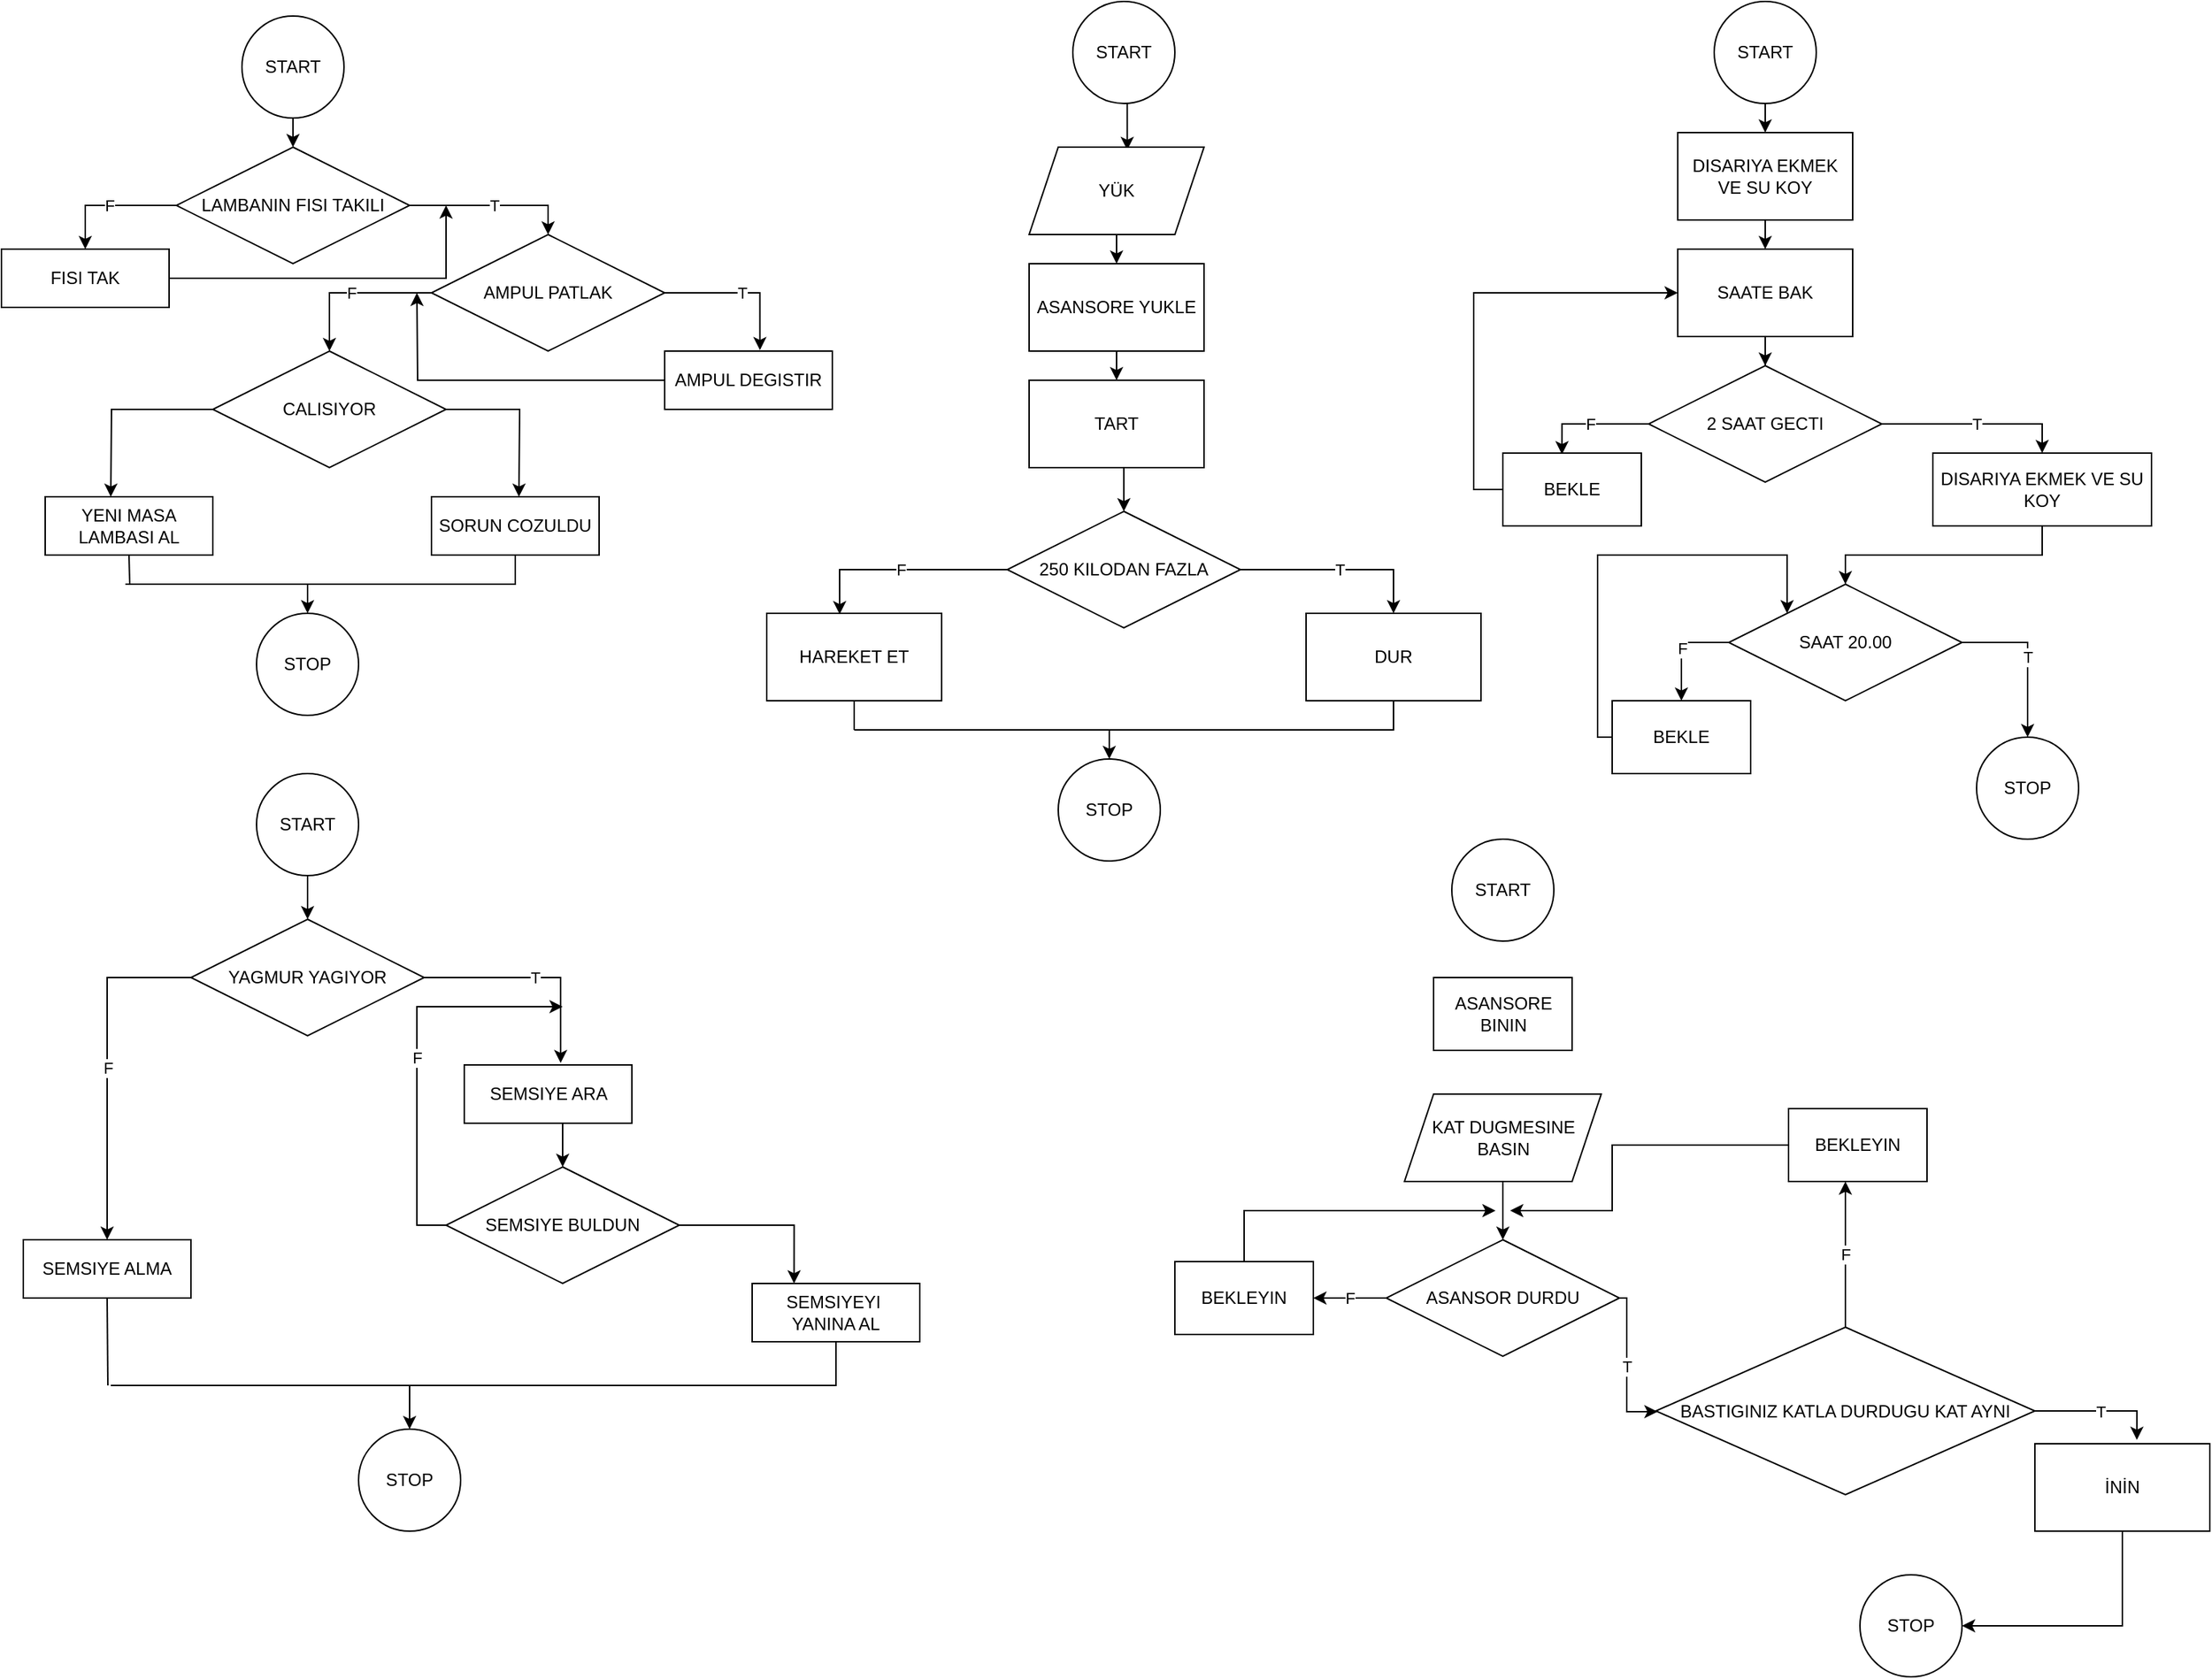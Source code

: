<mxfile version="20.2.7" type="device"><diagram id="C5RBs43oDa-KdzZeNtuy" name="Page-1"><mxGraphModel dx="782" dy="428" grid="1" gridSize="10" guides="1" tooltips="1" connect="1" arrows="1" fold="1" page="1" pageScale="1" pageWidth="827" pageHeight="1169" math="0" shadow="0"><root><mxCell id="WIyWlLk6GJQsqaUBKTNV-0"/><mxCell id="WIyWlLk6GJQsqaUBKTNV-1" parent="WIyWlLk6GJQsqaUBKTNV-0"/><mxCell id="bGt_AUszJIFecFMo_jyy-6" style="edgeStyle=orthogonalEdgeStyle;rounded=0;orthogonalLoop=1;jettySize=auto;html=1;exitX=0.5;exitY=1;exitDx=0;exitDy=0;entryX=0.5;entryY=0;entryDx=0;entryDy=0;" parent="WIyWlLk6GJQsqaUBKTNV-1" source="bGt_AUszJIFecFMo_jyy-2" target="bGt_AUszJIFecFMo_jyy-3" edge="1"><mxGeometry relative="1" as="geometry"/></mxCell><mxCell id="bGt_AUszJIFecFMo_jyy-2" value="START" style="ellipse;whiteSpace=wrap;html=1;aspect=fixed;" parent="WIyWlLk6GJQsqaUBKTNV-1" vertex="1"><mxGeometry x="180" y="20" width="70" height="70" as="geometry"/></mxCell><mxCell id="bGt_AUszJIFecFMo_jyy-5" value="F" style="edgeStyle=orthogonalEdgeStyle;rounded=0;orthogonalLoop=1;jettySize=auto;html=1;exitX=0;exitY=0.5;exitDx=0;exitDy=0;entryX=0.5;entryY=0;entryDx=0;entryDy=0;" parent="WIyWlLk6GJQsqaUBKTNV-1" source="bGt_AUszJIFecFMo_jyy-3" target="bGt_AUszJIFecFMo_jyy-4" edge="1"><mxGeometry relative="1" as="geometry"/></mxCell><mxCell id="bGt_AUszJIFecFMo_jyy-9" value="T" style="edgeStyle=orthogonalEdgeStyle;rounded=0;orthogonalLoop=1;jettySize=auto;html=1;exitX=1;exitY=0.5;exitDx=0;exitDy=0;entryX=0.5;entryY=0;entryDx=0;entryDy=0;" parent="WIyWlLk6GJQsqaUBKTNV-1" source="bGt_AUszJIFecFMo_jyy-3" target="bGt_AUszJIFecFMo_jyy-8" edge="1"><mxGeometry relative="1" as="geometry"/></mxCell><mxCell id="bGt_AUszJIFecFMo_jyy-3" value="LAMBANIN FISI TAKILI" style="rhombus;whiteSpace=wrap;html=1;" parent="WIyWlLk6GJQsqaUBKTNV-1" vertex="1"><mxGeometry x="135" y="110" width="160" height="80" as="geometry"/></mxCell><mxCell id="bGt_AUszJIFecFMo_jyy-10" style="edgeStyle=orthogonalEdgeStyle;rounded=0;orthogonalLoop=1;jettySize=auto;html=1;exitX=1;exitY=0.5;exitDx=0;exitDy=0;" parent="WIyWlLk6GJQsqaUBKTNV-1" source="bGt_AUszJIFecFMo_jyy-4" edge="1"><mxGeometry relative="1" as="geometry"><mxPoint x="320" y="150" as="targetPoint"/><Array as="points"><mxPoint x="320" y="200"/><mxPoint x="320" y="150"/></Array></mxGeometry></mxCell><mxCell id="bGt_AUszJIFecFMo_jyy-4" value="FISI TAK" style="rounded=0;whiteSpace=wrap;html=1;" parent="WIyWlLk6GJQsqaUBKTNV-1" vertex="1"><mxGeometry x="15" y="180" width="115" height="40" as="geometry"/></mxCell><mxCell id="bGt_AUszJIFecFMo_jyy-14" value="T" style="edgeStyle=orthogonalEdgeStyle;rounded=0;orthogonalLoop=1;jettySize=auto;html=1;exitX=1;exitY=0.5;exitDx=0;exitDy=0;entryX=0.568;entryY=-0.017;entryDx=0;entryDy=0;entryPerimeter=0;" parent="WIyWlLk6GJQsqaUBKTNV-1" source="bGt_AUszJIFecFMo_jyy-8" target="bGt_AUszJIFecFMo_jyy-13" edge="1"><mxGeometry relative="1" as="geometry"/></mxCell><mxCell id="bGt_AUszJIFecFMo_jyy-16" value="F" style="edgeStyle=orthogonalEdgeStyle;rounded=0;orthogonalLoop=1;jettySize=auto;html=1;exitX=0;exitY=0.5;exitDx=0;exitDy=0;entryX=0.5;entryY=0;entryDx=0;entryDy=0;" parent="WIyWlLk6GJQsqaUBKTNV-1" source="bGt_AUszJIFecFMo_jyy-8" target="bGt_AUszJIFecFMo_jyy-15" edge="1"><mxGeometry relative="1" as="geometry"/></mxCell><mxCell id="bGt_AUszJIFecFMo_jyy-8" value="AMPUL PATLAK" style="rhombus;whiteSpace=wrap;html=1;" parent="WIyWlLk6GJQsqaUBKTNV-1" vertex="1"><mxGeometry x="310" y="170" width="160" height="80" as="geometry"/></mxCell><mxCell id="bGt_AUszJIFecFMo_jyy-17" style="edgeStyle=orthogonalEdgeStyle;rounded=0;orthogonalLoop=1;jettySize=auto;html=1;exitX=0;exitY=0.5;exitDx=0;exitDy=0;" parent="WIyWlLk6GJQsqaUBKTNV-1" source="bGt_AUszJIFecFMo_jyy-13" edge="1"><mxGeometry relative="1" as="geometry"><mxPoint x="300" y="210" as="targetPoint"/></mxGeometry></mxCell><mxCell id="bGt_AUszJIFecFMo_jyy-13" value="AMPUL DEGISTIR" style="rounded=0;whiteSpace=wrap;html=1;" parent="WIyWlLk6GJQsqaUBKTNV-1" vertex="1"><mxGeometry x="470" y="250" width="115" height="40" as="geometry"/></mxCell><mxCell id="bGt_AUszJIFecFMo_jyy-18" style="edgeStyle=orthogonalEdgeStyle;rounded=0;orthogonalLoop=1;jettySize=auto;html=1;exitX=1;exitY=0.5;exitDx=0;exitDy=0;" parent="WIyWlLk6GJQsqaUBKTNV-1" source="bGt_AUszJIFecFMo_jyy-15" edge="1"><mxGeometry relative="1" as="geometry"><mxPoint x="370" y="350" as="targetPoint"/></mxGeometry></mxCell><mxCell id="bGt_AUszJIFecFMo_jyy-20" style="edgeStyle=orthogonalEdgeStyle;rounded=0;orthogonalLoop=1;jettySize=auto;html=1;exitX=0;exitY=0.5;exitDx=0;exitDy=0;" parent="WIyWlLk6GJQsqaUBKTNV-1" source="bGt_AUszJIFecFMo_jyy-15" edge="1"><mxGeometry relative="1" as="geometry"><mxPoint x="90" y="350" as="targetPoint"/></mxGeometry></mxCell><mxCell id="bGt_AUszJIFecFMo_jyy-15" value="CALISIYOR" style="rhombus;whiteSpace=wrap;html=1;" parent="WIyWlLk6GJQsqaUBKTNV-1" vertex="1"><mxGeometry x="160" y="250" width="160" height="80" as="geometry"/></mxCell><mxCell id="bGt_AUszJIFecFMo_jyy-23" style="edgeStyle=orthogonalEdgeStyle;rounded=0;orthogonalLoop=1;jettySize=auto;html=1;exitX=0.5;exitY=1;exitDx=0;exitDy=0;entryX=0.5;entryY=0;entryDx=0;entryDy=0;" parent="WIyWlLk6GJQsqaUBKTNV-1" source="bGt_AUszJIFecFMo_jyy-19" target="bGt_AUszJIFecFMo_jyy-22" edge="1"><mxGeometry relative="1" as="geometry"/></mxCell><mxCell id="bGt_AUszJIFecFMo_jyy-19" value="SORUN COZULDU" style="rounded=0;whiteSpace=wrap;html=1;" parent="WIyWlLk6GJQsqaUBKTNV-1" vertex="1"><mxGeometry x="310" y="350" width="115" height="40" as="geometry"/></mxCell><mxCell id="bGt_AUszJIFecFMo_jyy-21" value="YENI MASA LAMBASI AL" style="rounded=0;whiteSpace=wrap;html=1;" parent="WIyWlLk6GJQsqaUBKTNV-1" vertex="1"><mxGeometry x="45" y="350" width="115" height="40" as="geometry"/></mxCell><mxCell id="bGt_AUszJIFecFMo_jyy-22" value="STOP" style="ellipse;whiteSpace=wrap;html=1;aspect=fixed;" parent="WIyWlLk6GJQsqaUBKTNV-1" vertex="1"><mxGeometry x="190" y="430" width="70" height="70" as="geometry"/></mxCell><mxCell id="bGt_AUszJIFecFMo_jyy-24" value="" style="endArrow=none;html=1;rounded=0;entryX=0.5;entryY=1;entryDx=0;entryDy=0;" parent="WIyWlLk6GJQsqaUBKTNV-1" target="bGt_AUszJIFecFMo_jyy-21" edge="1"><mxGeometry width="50" height="50" relative="1" as="geometry"><mxPoint x="103" y="410" as="sourcePoint"/><mxPoint x="390" y="490" as="targetPoint"/></mxGeometry></mxCell><mxCell id="bGt_AUszJIFecFMo_jyy-25" value="" style="endArrow=none;html=1;rounded=0;" parent="WIyWlLk6GJQsqaUBKTNV-1" edge="1"><mxGeometry width="50" height="50" relative="1" as="geometry"><mxPoint x="230" y="410" as="sourcePoint"/><mxPoint x="100" y="410" as="targetPoint"/></mxGeometry></mxCell><mxCell id="bGt_AUszJIFecFMo_jyy-28" style="edgeStyle=orthogonalEdgeStyle;rounded=0;orthogonalLoop=1;jettySize=auto;html=1;exitX=0.5;exitY=1;exitDx=0;exitDy=0;entryX=0.5;entryY=0;entryDx=0;entryDy=0;" parent="WIyWlLk6GJQsqaUBKTNV-1" source="bGt_AUszJIFecFMo_jyy-26" target="bGt_AUszJIFecFMo_jyy-27" edge="1"><mxGeometry relative="1" as="geometry"/></mxCell><mxCell id="bGt_AUszJIFecFMo_jyy-26" value="START" style="ellipse;whiteSpace=wrap;html=1;aspect=fixed;" parent="WIyWlLk6GJQsqaUBKTNV-1" vertex="1"><mxGeometry x="190" y="540" width="70" height="70" as="geometry"/></mxCell><mxCell id="bGt_AUszJIFecFMo_jyy-30" value="F" style="edgeStyle=orthogonalEdgeStyle;rounded=0;orthogonalLoop=1;jettySize=auto;html=1;exitX=0;exitY=0.5;exitDx=0;exitDy=0;" parent="WIyWlLk6GJQsqaUBKTNV-1" source="bGt_AUszJIFecFMo_jyy-27" target="bGt_AUszJIFecFMo_jyy-29" edge="1"><mxGeometry relative="1" as="geometry"/></mxCell><mxCell id="bGt_AUszJIFecFMo_jyy-32" value="T" style="edgeStyle=orthogonalEdgeStyle;rounded=0;orthogonalLoop=1;jettySize=auto;html=1;exitX=1;exitY=0.5;exitDx=0;exitDy=0;entryX=0.575;entryY=-0.033;entryDx=0;entryDy=0;entryPerimeter=0;" parent="WIyWlLk6GJQsqaUBKTNV-1" source="bGt_AUszJIFecFMo_jyy-27" target="bGt_AUszJIFecFMo_jyy-31" edge="1"><mxGeometry relative="1" as="geometry"/></mxCell><mxCell id="bGt_AUszJIFecFMo_jyy-27" value="YAGMUR YAGIYOR" style="rhombus;whiteSpace=wrap;html=1;" parent="WIyWlLk6GJQsqaUBKTNV-1" vertex="1"><mxGeometry x="145" y="640" width="160" height="80" as="geometry"/></mxCell><mxCell id="bGt_AUszJIFecFMo_jyy-29" value="SEMSIYE ALMA" style="rounded=0;whiteSpace=wrap;html=1;" parent="WIyWlLk6GJQsqaUBKTNV-1" vertex="1"><mxGeometry x="30" y="860" width="115" height="40" as="geometry"/></mxCell><mxCell id="bGt_AUszJIFecFMo_jyy-36" style="edgeStyle=orthogonalEdgeStyle;rounded=0;orthogonalLoop=1;jettySize=auto;html=1;exitX=0.5;exitY=1;exitDx=0;exitDy=0;entryX=0.5;entryY=0;entryDx=0;entryDy=0;" parent="WIyWlLk6GJQsqaUBKTNV-1" source="bGt_AUszJIFecFMo_jyy-31" target="bGt_AUszJIFecFMo_jyy-33" edge="1"><mxGeometry relative="1" as="geometry"/></mxCell><mxCell id="bGt_AUszJIFecFMo_jyy-31" value="SEMSIYE ARA" style="rounded=0;whiteSpace=wrap;html=1;" parent="WIyWlLk6GJQsqaUBKTNV-1" vertex="1"><mxGeometry x="332.5" y="740" width="115" height="40" as="geometry"/></mxCell><mxCell id="bGt_AUszJIFecFMo_jyy-35" style="edgeStyle=orthogonalEdgeStyle;rounded=0;orthogonalLoop=1;jettySize=auto;html=1;exitX=1;exitY=0.5;exitDx=0;exitDy=0;entryX=0.25;entryY=0;entryDx=0;entryDy=0;" parent="WIyWlLk6GJQsqaUBKTNV-1" source="bGt_AUszJIFecFMo_jyy-33" target="bGt_AUszJIFecFMo_jyy-34" edge="1"><mxGeometry relative="1" as="geometry"/></mxCell><mxCell id="bGt_AUszJIFecFMo_jyy-37" value="F" style="edgeStyle=orthogonalEdgeStyle;rounded=0;orthogonalLoop=1;jettySize=auto;html=1;exitX=0;exitY=0.5;exitDx=0;exitDy=0;" parent="WIyWlLk6GJQsqaUBKTNV-1" source="bGt_AUszJIFecFMo_jyy-33" edge="1"><mxGeometry relative="1" as="geometry"><mxPoint x="400" y="700" as="targetPoint"/><Array as="points"><mxPoint x="300" y="850"/><mxPoint x="300" y="700"/></Array></mxGeometry></mxCell><mxCell id="bGt_AUszJIFecFMo_jyy-33" value="SEMSIYE BULDUN" style="rhombus;whiteSpace=wrap;html=1;" parent="WIyWlLk6GJQsqaUBKTNV-1" vertex="1"><mxGeometry x="320" y="810" width="160" height="80" as="geometry"/></mxCell><mxCell id="bGt_AUszJIFecFMo_jyy-40" style="edgeStyle=orthogonalEdgeStyle;rounded=0;orthogonalLoop=1;jettySize=auto;html=1;exitX=0.5;exitY=1;exitDx=0;exitDy=0;entryX=0.5;entryY=0;entryDx=0;entryDy=0;" parent="WIyWlLk6GJQsqaUBKTNV-1" source="bGt_AUszJIFecFMo_jyy-34" target="bGt_AUszJIFecFMo_jyy-38" edge="1"><mxGeometry relative="1" as="geometry"/></mxCell><mxCell id="bGt_AUszJIFecFMo_jyy-34" value="SEMSIYEYI&amp;nbsp; YANINA AL" style="rounded=0;whiteSpace=wrap;html=1;" parent="WIyWlLk6GJQsqaUBKTNV-1" vertex="1"><mxGeometry x="530" y="890" width="115" height="40" as="geometry"/></mxCell><mxCell id="bGt_AUszJIFecFMo_jyy-38" value="STOP" style="ellipse;whiteSpace=wrap;html=1;aspect=fixed;" parent="WIyWlLk6GJQsqaUBKTNV-1" vertex="1"><mxGeometry x="260" y="990" width="70" height="70" as="geometry"/></mxCell><mxCell id="bGt_AUszJIFecFMo_jyy-39" value="" style="endArrow=none;html=1;rounded=0;entryX=0.5;entryY=1;entryDx=0;entryDy=0;" parent="WIyWlLk6GJQsqaUBKTNV-1" target="bGt_AUszJIFecFMo_jyy-29" edge="1"><mxGeometry width="50" height="50" relative="1" as="geometry"><mxPoint x="88" y="960" as="sourcePoint"/><mxPoint x="350" y="990" as="targetPoint"/></mxGeometry></mxCell><mxCell id="bGt_AUszJIFecFMo_jyy-41" value="" style="endArrow=none;html=1;rounded=0;" parent="WIyWlLk6GJQsqaUBKTNV-1" edge="1"><mxGeometry width="50" height="50" relative="1" as="geometry"><mxPoint x="90" y="960" as="sourcePoint"/><mxPoint x="300" y="960" as="targetPoint"/></mxGeometry></mxCell><mxCell id="bGt_AUszJIFecFMo_jyy-50" style="edgeStyle=orthogonalEdgeStyle;rounded=0;orthogonalLoop=1;jettySize=auto;html=1;exitX=0.5;exitY=1;exitDx=0;exitDy=0;entryX=0.561;entryY=0.033;entryDx=0;entryDy=0;entryPerimeter=0;" parent="WIyWlLk6GJQsqaUBKTNV-1" source="bGt_AUszJIFecFMo_jyy-43" target="bGt_AUszJIFecFMo_jyy-44" edge="1"><mxGeometry relative="1" as="geometry"/></mxCell><mxCell id="bGt_AUszJIFecFMo_jyy-43" value="START" style="ellipse;whiteSpace=wrap;html=1;aspect=fixed;" parent="WIyWlLk6GJQsqaUBKTNV-1" vertex="1"><mxGeometry x="750" y="10" width="70" height="70" as="geometry"/></mxCell><mxCell id="bGt_AUszJIFecFMo_jyy-48" style="edgeStyle=orthogonalEdgeStyle;rounded=0;orthogonalLoop=1;jettySize=auto;html=1;exitX=0.5;exitY=1;exitDx=0;exitDy=0;entryX=0.5;entryY=0;entryDx=0;entryDy=0;" parent="WIyWlLk6GJQsqaUBKTNV-1" source="bGt_AUszJIFecFMo_jyy-44" target="bGt_AUszJIFecFMo_jyy-45" edge="1"><mxGeometry relative="1" as="geometry"/></mxCell><mxCell id="bGt_AUszJIFecFMo_jyy-44" value="YÜK" style="shape=parallelogram;perimeter=parallelogramPerimeter;whiteSpace=wrap;html=1;fixedSize=1;" parent="WIyWlLk6GJQsqaUBKTNV-1" vertex="1"><mxGeometry x="720" y="110" width="120" height="60" as="geometry"/></mxCell><mxCell id="bGt_AUszJIFecFMo_jyy-51" style="edgeStyle=orthogonalEdgeStyle;rounded=0;orthogonalLoop=1;jettySize=auto;html=1;exitX=0.5;exitY=1;exitDx=0;exitDy=0;entryX=0.5;entryY=0;entryDx=0;entryDy=0;" parent="WIyWlLk6GJQsqaUBKTNV-1" source="bGt_AUszJIFecFMo_jyy-45" target="bGt_AUszJIFecFMo_jyy-46" edge="1"><mxGeometry relative="1" as="geometry"/></mxCell><mxCell id="bGt_AUszJIFecFMo_jyy-45" value="ASANSORE YUKLE" style="rounded=0;whiteSpace=wrap;html=1;" parent="WIyWlLk6GJQsqaUBKTNV-1" vertex="1"><mxGeometry x="720" y="190" width="120" height="60" as="geometry"/></mxCell><mxCell id="bGt_AUszJIFecFMo_jyy-52" style="edgeStyle=orthogonalEdgeStyle;rounded=0;orthogonalLoop=1;jettySize=auto;html=1;exitX=0.5;exitY=1;exitDx=0;exitDy=0;entryX=0.5;entryY=0;entryDx=0;entryDy=0;" parent="WIyWlLk6GJQsqaUBKTNV-1" source="bGt_AUszJIFecFMo_jyy-46" target="bGt_AUszJIFecFMo_jyy-47" edge="1"><mxGeometry relative="1" as="geometry"/></mxCell><mxCell id="bGt_AUszJIFecFMo_jyy-46" value="TART" style="rounded=0;whiteSpace=wrap;html=1;" parent="WIyWlLk6GJQsqaUBKTNV-1" vertex="1"><mxGeometry x="720" y="270" width="120" height="60" as="geometry"/></mxCell><mxCell id="bGt_AUszJIFecFMo_jyy-56" value="F" style="edgeStyle=orthogonalEdgeStyle;rounded=0;orthogonalLoop=1;jettySize=auto;html=1;exitX=0;exitY=0.5;exitDx=0;exitDy=0;entryX=0.417;entryY=0.011;entryDx=0;entryDy=0;entryPerimeter=0;" parent="WIyWlLk6GJQsqaUBKTNV-1" source="bGt_AUszJIFecFMo_jyy-47" target="bGt_AUszJIFecFMo_jyy-54" edge="1"><mxGeometry relative="1" as="geometry"/></mxCell><mxCell id="bGt_AUszJIFecFMo_jyy-57" value="T" style="edgeStyle=orthogonalEdgeStyle;rounded=0;orthogonalLoop=1;jettySize=auto;html=1;exitX=1;exitY=0.5;exitDx=0;exitDy=0;entryX=0.5;entryY=0;entryDx=0;entryDy=0;" parent="WIyWlLk6GJQsqaUBKTNV-1" source="bGt_AUszJIFecFMo_jyy-47" target="bGt_AUszJIFecFMo_jyy-53" edge="1"><mxGeometry relative="1" as="geometry"/></mxCell><mxCell id="bGt_AUszJIFecFMo_jyy-47" value="250 KILODAN FAZLA" style="rhombus;whiteSpace=wrap;html=1;" parent="WIyWlLk6GJQsqaUBKTNV-1" vertex="1"><mxGeometry x="705" y="360" width="160" height="80" as="geometry"/></mxCell><mxCell id="bGt_AUszJIFecFMo_jyy-58" style="edgeStyle=orthogonalEdgeStyle;rounded=0;orthogonalLoop=1;jettySize=auto;html=1;exitX=0.5;exitY=1;exitDx=0;exitDy=0;entryX=0.5;entryY=0;entryDx=0;entryDy=0;" parent="WIyWlLk6GJQsqaUBKTNV-1" source="bGt_AUszJIFecFMo_jyy-53" target="bGt_AUszJIFecFMo_jyy-55" edge="1"><mxGeometry relative="1" as="geometry"/></mxCell><mxCell id="bGt_AUszJIFecFMo_jyy-53" value="DUR" style="rounded=0;whiteSpace=wrap;html=1;" parent="WIyWlLk6GJQsqaUBKTNV-1" vertex="1"><mxGeometry x="910" y="430" width="120" height="60" as="geometry"/></mxCell><mxCell id="bGt_AUszJIFecFMo_jyy-54" value="HAREKET ET" style="rounded=0;whiteSpace=wrap;html=1;" parent="WIyWlLk6GJQsqaUBKTNV-1" vertex="1"><mxGeometry x="540" y="430" width="120" height="60" as="geometry"/></mxCell><mxCell id="bGt_AUszJIFecFMo_jyy-55" value="STOP" style="ellipse;whiteSpace=wrap;html=1;aspect=fixed;" parent="WIyWlLk6GJQsqaUBKTNV-1" vertex="1"><mxGeometry x="740" y="530" width="70" height="70" as="geometry"/></mxCell><mxCell id="bGt_AUszJIFecFMo_jyy-59" value="" style="endArrow=none;html=1;rounded=0;exitX=0.5;exitY=1;exitDx=0;exitDy=0;" parent="WIyWlLk6GJQsqaUBKTNV-1" source="bGt_AUszJIFecFMo_jyy-54" edge="1"><mxGeometry width="50" height="50" relative="1" as="geometry"><mxPoint x="760" y="480" as="sourcePoint"/><mxPoint x="600" y="510" as="targetPoint"/></mxGeometry></mxCell><mxCell id="bGt_AUszJIFecFMo_jyy-60" value="" style="endArrow=none;html=1;rounded=0;" parent="WIyWlLk6GJQsqaUBKTNV-1" edge="1"><mxGeometry width="50" height="50" relative="1" as="geometry"><mxPoint x="600" y="510" as="sourcePoint"/><mxPoint x="780" y="510" as="targetPoint"/></mxGeometry></mxCell><mxCell id="nHkbrfkPzXyQEjpJNmTl-5" style="edgeStyle=orthogonalEdgeStyle;rounded=0;orthogonalLoop=1;jettySize=auto;html=1;exitX=0.5;exitY=1;exitDx=0;exitDy=0;entryX=0.5;entryY=0;entryDx=0;entryDy=0;" edge="1" parent="WIyWlLk6GJQsqaUBKTNV-1" source="bGt_AUszJIFecFMo_jyy-61" target="bGt_AUszJIFecFMo_jyy-62"><mxGeometry relative="1" as="geometry"/></mxCell><mxCell id="bGt_AUszJIFecFMo_jyy-61" value="START" style="ellipse;whiteSpace=wrap;html=1;aspect=fixed;" parent="WIyWlLk6GJQsqaUBKTNV-1" vertex="1"><mxGeometry x="1190" y="10" width="70" height="70" as="geometry"/></mxCell><mxCell id="nHkbrfkPzXyQEjpJNmTl-4" style="edgeStyle=orthogonalEdgeStyle;rounded=0;orthogonalLoop=1;jettySize=auto;html=1;exitX=0.5;exitY=1;exitDx=0;exitDy=0;entryX=0.5;entryY=0;entryDx=0;entryDy=0;" edge="1" parent="WIyWlLk6GJQsqaUBKTNV-1" source="bGt_AUszJIFecFMo_jyy-62" target="bGt_AUszJIFecFMo_jyy-63"><mxGeometry relative="1" as="geometry"/></mxCell><mxCell id="bGt_AUszJIFecFMo_jyy-62" value="DISARIYA EKMEK VE SU KOY" style="rounded=0;whiteSpace=wrap;html=1;" parent="WIyWlLk6GJQsqaUBKTNV-1" vertex="1"><mxGeometry x="1165" y="100" width="120" height="60" as="geometry"/></mxCell><mxCell id="nHkbrfkPzXyQEjpJNmTl-3" style="edgeStyle=orthogonalEdgeStyle;rounded=0;orthogonalLoop=1;jettySize=auto;html=1;exitX=0.5;exitY=1;exitDx=0;exitDy=0;" edge="1" parent="WIyWlLk6GJQsqaUBKTNV-1" source="bGt_AUszJIFecFMo_jyy-63" target="bGt_AUszJIFecFMo_jyy-65"><mxGeometry relative="1" as="geometry"/></mxCell><mxCell id="bGt_AUszJIFecFMo_jyy-63" value="SAATE BAK" style="rounded=0;whiteSpace=wrap;html=1;" parent="WIyWlLk6GJQsqaUBKTNV-1" vertex="1"><mxGeometry x="1165" y="180" width="120" height="60" as="geometry"/></mxCell><mxCell id="nHkbrfkPzXyQEjpJNmTl-1" value="F" style="edgeStyle=orthogonalEdgeStyle;rounded=0;orthogonalLoop=1;jettySize=auto;html=1;exitX=0;exitY=0.5;exitDx=0;exitDy=0;entryX=0.427;entryY=0.017;entryDx=0;entryDy=0;entryPerimeter=0;" edge="1" parent="WIyWlLk6GJQsqaUBKTNV-1" source="bGt_AUszJIFecFMo_jyy-65" target="nHkbrfkPzXyQEjpJNmTl-0"><mxGeometry relative="1" as="geometry"/></mxCell><mxCell id="nHkbrfkPzXyQEjpJNmTl-7" value="T" style="edgeStyle=orthogonalEdgeStyle;rounded=0;orthogonalLoop=1;jettySize=auto;html=1;exitX=1;exitY=0.5;exitDx=0;exitDy=0;entryX=0.5;entryY=0;entryDx=0;entryDy=0;" edge="1" parent="WIyWlLk6GJQsqaUBKTNV-1" source="bGt_AUszJIFecFMo_jyy-65" target="nHkbrfkPzXyQEjpJNmTl-6"><mxGeometry relative="1" as="geometry"/></mxCell><mxCell id="bGt_AUszJIFecFMo_jyy-65" value="2 SAAT GECTI" style="rhombus;whiteSpace=wrap;html=1;" parent="WIyWlLk6GJQsqaUBKTNV-1" vertex="1"><mxGeometry x="1145" y="260" width="160" height="80" as="geometry"/></mxCell><mxCell id="nHkbrfkPzXyQEjpJNmTl-2" style="edgeStyle=orthogonalEdgeStyle;rounded=0;orthogonalLoop=1;jettySize=auto;html=1;exitX=0;exitY=0.5;exitDx=0;exitDy=0;entryX=0;entryY=0.5;entryDx=0;entryDy=0;" edge="1" parent="WIyWlLk6GJQsqaUBKTNV-1" source="nHkbrfkPzXyQEjpJNmTl-0" target="bGt_AUszJIFecFMo_jyy-63"><mxGeometry relative="1" as="geometry"/></mxCell><mxCell id="nHkbrfkPzXyQEjpJNmTl-0" value="BEKLE" style="rounded=0;whiteSpace=wrap;html=1;" vertex="1" parent="WIyWlLk6GJQsqaUBKTNV-1"><mxGeometry x="1045" y="320" width="95" height="50" as="geometry"/></mxCell><mxCell id="nHkbrfkPzXyQEjpJNmTl-9" style="edgeStyle=orthogonalEdgeStyle;rounded=0;orthogonalLoop=1;jettySize=auto;html=1;exitX=0.5;exitY=1;exitDx=0;exitDy=0;entryX=0.5;entryY=0;entryDx=0;entryDy=0;" edge="1" parent="WIyWlLk6GJQsqaUBKTNV-1" source="nHkbrfkPzXyQEjpJNmTl-6" target="nHkbrfkPzXyQEjpJNmTl-8"><mxGeometry relative="1" as="geometry"/></mxCell><mxCell id="nHkbrfkPzXyQEjpJNmTl-6" value="DISARIYA EKMEK VE SU KOY" style="rounded=0;whiteSpace=wrap;html=1;" vertex="1" parent="WIyWlLk6GJQsqaUBKTNV-1"><mxGeometry x="1340" y="320" width="150" height="50" as="geometry"/></mxCell><mxCell id="nHkbrfkPzXyQEjpJNmTl-11" value="F" style="edgeStyle=orthogonalEdgeStyle;rounded=0;orthogonalLoop=1;jettySize=auto;html=1;exitX=0;exitY=0.5;exitDx=0;exitDy=0;entryX=0.5;entryY=0;entryDx=0;entryDy=0;" edge="1" parent="WIyWlLk6GJQsqaUBKTNV-1" source="nHkbrfkPzXyQEjpJNmTl-8" target="nHkbrfkPzXyQEjpJNmTl-10"><mxGeometry relative="1" as="geometry"/></mxCell><mxCell id="nHkbrfkPzXyQEjpJNmTl-14" value="T" style="edgeStyle=orthogonalEdgeStyle;rounded=0;orthogonalLoop=1;jettySize=auto;html=1;exitX=1;exitY=0.5;exitDx=0;exitDy=0;entryX=0.5;entryY=0;entryDx=0;entryDy=0;" edge="1" parent="WIyWlLk6GJQsqaUBKTNV-1" source="nHkbrfkPzXyQEjpJNmTl-8" target="nHkbrfkPzXyQEjpJNmTl-13"><mxGeometry relative="1" as="geometry"/></mxCell><mxCell id="nHkbrfkPzXyQEjpJNmTl-8" value="SAAT 20.00" style="rhombus;whiteSpace=wrap;html=1;" vertex="1" parent="WIyWlLk6GJQsqaUBKTNV-1"><mxGeometry x="1200" y="410" width="160" height="80" as="geometry"/></mxCell><mxCell id="nHkbrfkPzXyQEjpJNmTl-12" style="edgeStyle=orthogonalEdgeStyle;rounded=0;orthogonalLoop=1;jettySize=auto;html=1;exitX=0;exitY=0.5;exitDx=0;exitDy=0;entryX=0;entryY=0;entryDx=0;entryDy=0;" edge="1" parent="WIyWlLk6GJQsqaUBKTNV-1" source="nHkbrfkPzXyQEjpJNmTl-10" target="nHkbrfkPzXyQEjpJNmTl-8"><mxGeometry relative="1" as="geometry"><mxPoint x="1100" y="390" as="targetPoint"/><Array as="points"><mxPoint x="1110" y="515"/><mxPoint x="1110" y="390"/><mxPoint x="1240" y="390"/></Array></mxGeometry></mxCell><mxCell id="nHkbrfkPzXyQEjpJNmTl-10" value="BEKLE" style="rounded=0;whiteSpace=wrap;html=1;" vertex="1" parent="WIyWlLk6GJQsqaUBKTNV-1"><mxGeometry x="1120" y="490" width="95" height="50" as="geometry"/></mxCell><mxCell id="nHkbrfkPzXyQEjpJNmTl-13" value="STOP" style="ellipse;whiteSpace=wrap;html=1;aspect=fixed;" vertex="1" parent="WIyWlLk6GJQsqaUBKTNV-1"><mxGeometry x="1370" y="515" width="70" height="70" as="geometry"/></mxCell><mxCell id="nHkbrfkPzXyQEjpJNmTl-15" value="START" style="ellipse;whiteSpace=wrap;html=1;aspect=fixed;" vertex="1" parent="WIyWlLk6GJQsqaUBKTNV-1"><mxGeometry x="1010" y="585" width="70" height="70" as="geometry"/></mxCell><mxCell id="nHkbrfkPzXyQEjpJNmTl-21" style="edgeStyle=orthogonalEdgeStyle;rounded=0;orthogonalLoop=1;jettySize=auto;html=1;exitX=0.5;exitY=1;exitDx=0;exitDy=0;entryX=0.5;entryY=0;entryDx=0;entryDy=0;" edge="1" parent="WIyWlLk6GJQsqaUBKTNV-1" source="nHkbrfkPzXyQEjpJNmTl-16" target="nHkbrfkPzXyQEjpJNmTl-19"><mxGeometry relative="1" as="geometry"/></mxCell><mxCell id="nHkbrfkPzXyQEjpJNmTl-16" value="KAT DUGMESINE BASIN" style="shape=parallelogram;perimeter=parallelogramPerimeter;whiteSpace=wrap;html=1;fixedSize=1;" vertex="1" parent="WIyWlLk6GJQsqaUBKTNV-1"><mxGeometry x="977.5" y="760" width="135" height="60" as="geometry"/></mxCell><mxCell id="nHkbrfkPzXyQEjpJNmTl-18" value="ASANSORE BININ" style="rounded=0;whiteSpace=wrap;html=1;" vertex="1" parent="WIyWlLk6GJQsqaUBKTNV-1"><mxGeometry x="997.5" y="680" width="95" height="50" as="geometry"/></mxCell><mxCell id="nHkbrfkPzXyQEjpJNmTl-22" value="F" style="edgeStyle=orthogonalEdgeStyle;rounded=0;orthogonalLoop=1;jettySize=auto;html=1;exitX=0;exitY=0.5;exitDx=0;exitDy=0;entryX=1;entryY=0.5;entryDx=0;entryDy=0;" edge="1" parent="WIyWlLk6GJQsqaUBKTNV-1" source="nHkbrfkPzXyQEjpJNmTl-19" target="nHkbrfkPzXyQEjpJNmTl-20"><mxGeometry relative="1" as="geometry"/></mxCell><mxCell id="nHkbrfkPzXyQEjpJNmTl-30" value="T" style="edgeStyle=orthogonalEdgeStyle;rounded=0;orthogonalLoop=1;jettySize=auto;html=1;exitX=1;exitY=0.5;exitDx=0;exitDy=0;" edge="1" parent="WIyWlLk6GJQsqaUBKTNV-1" source="nHkbrfkPzXyQEjpJNmTl-19" target="nHkbrfkPzXyQEjpJNmTl-24"><mxGeometry relative="1" as="geometry"><Array as="points"><mxPoint x="1130" y="900"/><mxPoint x="1130" y="978"/></Array></mxGeometry></mxCell><mxCell id="nHkbrfkPzXyQEjpJNmTl-19" value="ASANSOR DURDU" style="rhombus;whiteSpace=wrap;html=1;" vertex="1" parent="WIyWlLk6GJQsqaUBKTNV-1"><mxGeometry x="965" y="860" width="160" height="80" as="geometry"/></mxCell><mxCell id="nHkbrfkPzXyQEjpJNmTl-23" style="edgeStyle=orthogonalEdgeStyle;rounded=0;orthogonalLoop=1;jettySize=auto;html=1;exitX=0.5;exitY=0;exitDx=0;exitDy=0;" edge="1" parent="WIyWlLk6GJQsqaUBKTNV-1" source="nHkbrfkPzXyQEjpJNmTl-20"><mxGeometry relative="1" as="geometry"><mxPoint x="1040" y="840" as="targetPoint"/><Array as="points"><mxPoint x="868" y="840"/></Array></mxGeometry></mxCell><mxCell id="nHkbrfkPzXyQEjpJNmTl-20" value="BEKLEYIN" style="rounded=0;whiteSpace=wrap;html=1;" vertex="1" parent="WIyWlLk6GJQsqaUBKTNV-1"><mxGeometry x="820" y="875" width="95" height="50" as="geometry"/></mxCell><mxCell id="nHkbrfkPzXyQEjpJNmTl-29" value="T" style="edgeStyle=orthogonalEdgeStyle;rounded=0;orthogonalLoop=1;jettySize=auto;html=1;exitX=1;exitY=0.5;exitDx=0;exitDy=0;entryX=0.583;entryY=-0.044;entryDx=0;entryDy=0;entryPerimeter=0;" edge="1" parent="WIyWlLk6GJQsqaUBKTNV-1" source="nHkbrfkPzXyQEjpJNmTl-24" target="nHkbrfkPzXyQEjpJNmTl-26"><mxGeometry relative="1" as="geometry"/></mxCell><mxCell id="nHkbrfkPzXyQEjpJNmTl-31" value="F" style="edgeStyle=orthogonalEdgeStyle;rounded=0;orthogonalLoop=1;jettySize=auto;html=1;exitX=0.5;exitY=0;exitDx=0;exitDy=0;" edge="1" parent="WIyWlLk6GJQsqaUBKTNV-1" source="nHkbrfkPzXyQEjpJNmTl-24"><mxGeometry relative="1" as="geometry"><mxPoint x="1280" y="820" as="targetPoint"/><Array as="points"><mxPoint x="1280" y="840"/></Array></mxGeometry></mxCell><mxCell id="nHkbrfkPzXyQEjpJNmTl-24" value="BASTIGINIZ KATLA DURDUGU KAT AYNI" style="rhombus;whiteSpace=wrap;html=1;" vertex="1" parent="WIyWlLk6GJQsqaUBKTNV-1"><mxGeometry x="1150" y="920" width="260" height="115" as="geometry"/></mxCell><mxCell id="nHkbrfkPzXyQEjpJNmTl-28" style="edgeStyle=orthogonalEdgeStyle;rounded=0;orthogonalLoop=1;jettySize=auto;html=1;exitX=0.5;exitY=1;exitDx=0;exitDy=0;entryX=1;entryY=0.5;entryDx=0;entryDy=0;" edge="1" parent="WIyWlLk6GJQsqaUBKTNV-1" source="nHkbrfkPzXyQEjpJNmTl-26" target="nHkbrfkPzXyQEjpJNmTl-27"><mxGeometry relative="1" as="geometry"/></mxCell><mxCell id="nHkbrfkPzXyQEjpJNmTl-26" value="İNİN" style="rounded=0;whiteSpace=wrap;html=1;" vertex="1" parent="WIyWlLk6GJQsqaUBKTNV-1"><mxGeometry x="1410" y="1000" width="120" height="60" as="geometry"/></mxCell><mxCell id="nHkbrfkPzXyQEjpJNmTl-27" value="STOP" style="ellipse;whiteSpace=wrap;html=1;aspect=fixed;" vertex="1" parent="WIyWlLk6GJQsqaUBKTNV-1"><mxGeometry x="1290" y="1090" width="70" height="70" as="geometry"/></mxCell><mxCell id="nHkbrfkPzXyQEjpJNmTl-33" style="edgeStyle=orthogonalEdgeStyle;rounded=0;orthogonalLoop=1;jettySize=auto;html=1;exitX=0;exitY=0.5;exitDx=0;exitDy=0;" edge="1" parent="WIyWlLk6GJQsqaUBKTNV-1" source="nHkbrfkPzXyQEjpJNmTl-32"><mxGeometry relative="1" as="geometry"><mxPoint x="1050" y="840" as="targetPoint"/><Array as="points"><mxPoint x="1120" y="795"/><mxPoint x="1120" y="840"/></Array></mxGeometry></mxCell><mxCell id="nHkbrfkPzXyQEjpJNmTl-32" value="BEKLEYIN" style="rounded=0;whiteSpace=wrap;html=1;" vertex="1" parent="WIyWlLk6GJQsqaUBKTNV-1"><mxGeometry x="1241" y="770" width="95" height="50" as="geometry"/></mxCell></root></mxGraphModel></diagram></mxfile>